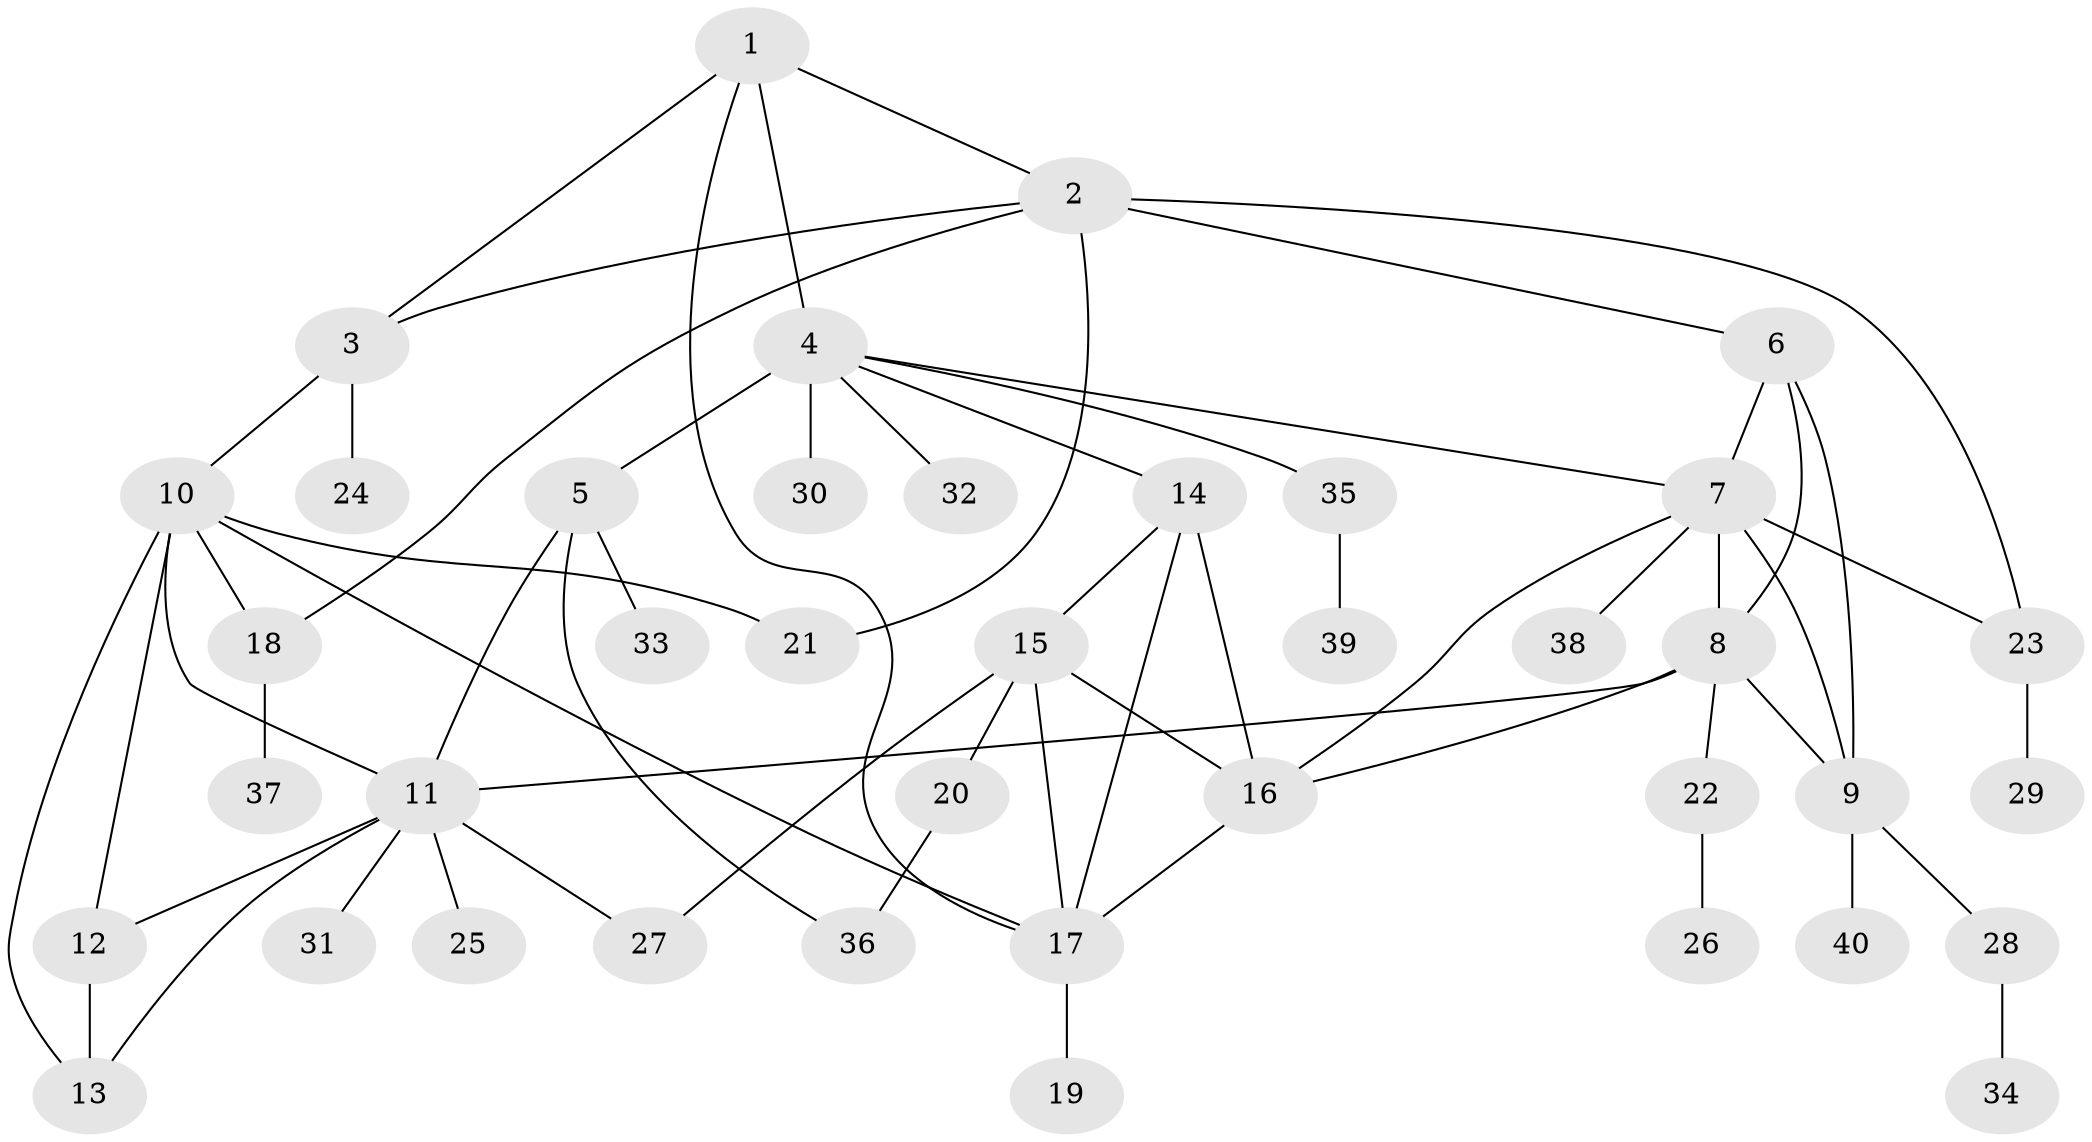 // original degree distribution, {3: 0.075, 10: 0.05, 5: 0.0625, 6: 0.0375, 4: 0.05, 12: 0.0125, 9: 0.025, 1: 0.5625, 2: 0.125}
// Generated by graph-tools (version 1.1) at 2025/37/03/09/25 02:37:21]
// undirected, 40 vertices, 61 edges
graph export_dot {
graph [start="1"]
  node [color=gray90,style=filled];
  1;
  2;
  3;
  4;
  5;
  6;
  7;
  8;
  9;
  10;
  11;
  12;
  13;
  14;
  15;
  16;
  17;
  18;
  19;
  20;
  21;
  22;
  23;
  24;
  25;
  26;
  27;
  28;
  29;
  30;
  31;
  32;
  33;
  34;
  35;
  36;
  37;
  38;
  39;
  40;
  1 -- 2 [weight=2.0];
  1 -- 3 [weight=2.0];
  1 -- 4 [weight=1.0];
  1 -- 17 [weight=1.0];
  2 -- 3 [weight=1.0];
  2 -- 6 [weight=1.0];
  2 -- 18 [weight=1.0];
  2 -- 21 [weight=3.0];
  2 -- 23 [weight=1.0];
  3 -- 10 [weight=1.0];
  3 -- 24 [weight=1.0];
  4 -- 5 [weight=3.0];
  4 -- 7 [weight=1.0];
  4 -- 14 [weight=1.0];
  4 -- 30 [weight=1.0];
  4 -- 32 [weight=1.0];
  4 -- 35 [weight=1.0];
  5 -- 11 [weight=1.0];
  5 -- 33 [weight=1.0];
  5 -- 36 [weight=1.0];
  6 -- 7 [weight=1.0];
  6 -- 8 [weight=1.0];
  6 -- 9 [weight=1.0];
  7 -- 8 [weight=5.0];
  7 -- 9 [weight=1.0];
  7 -- 16 [weight=1.0];
  7 -- 23 [weight=1.0];
  7 -- 38 [weight=1.0];
  8 -- 9 [weight=1.0];
  8 -- 11 [weight=1.0];
  8 -- 16 [weight=1.0];
  8 -- 22 [weight=1.0];
  9 -- 28 [weight=1.0];
  9 -- 40 [weight=1.0];
  10 -- 11 [weight=1.0];
  10 -- 12 [weight=2.0];
  10 -- 13 [weight=1.0];
  10 -- 17 [weight=1.0];
  10 -- 18 [weight=1.0];
  10 -- 21 [weight=1.0];
  11 -- 12 [weight=1.0];
  11 -- 13 [weight=1.0];
  11 -- 25 [weight=2.0];
  11 -- 27 [weight=1.0];
  11 -- 31 [weight=1.0];
  12 -- 13 [weight=1.0];
  14 -- 15 [weight=1.0];
  14 -- 16 [weight=1.0];
  14 -- 17 [weight=1.0];
  15 -- 16 [weight=1.0];
  15 -- 17 [weight=1.0];
  15 -- 20 [weight=1.0];
  15 -- 27 [weight=4.0];
  16 -- 17 [weight=1.0];
  17 -- 19 [weight=4.0];
  18 -- 37 [weight=1.0];
  20 -- 36 [weight=1.0];
  22 -- 26 [weight=1.0];
  23 -- 29 [weight=1.0];
  28 -- 34 [weight=1.0];
  35 -- 39 [weight=1.0];
}
